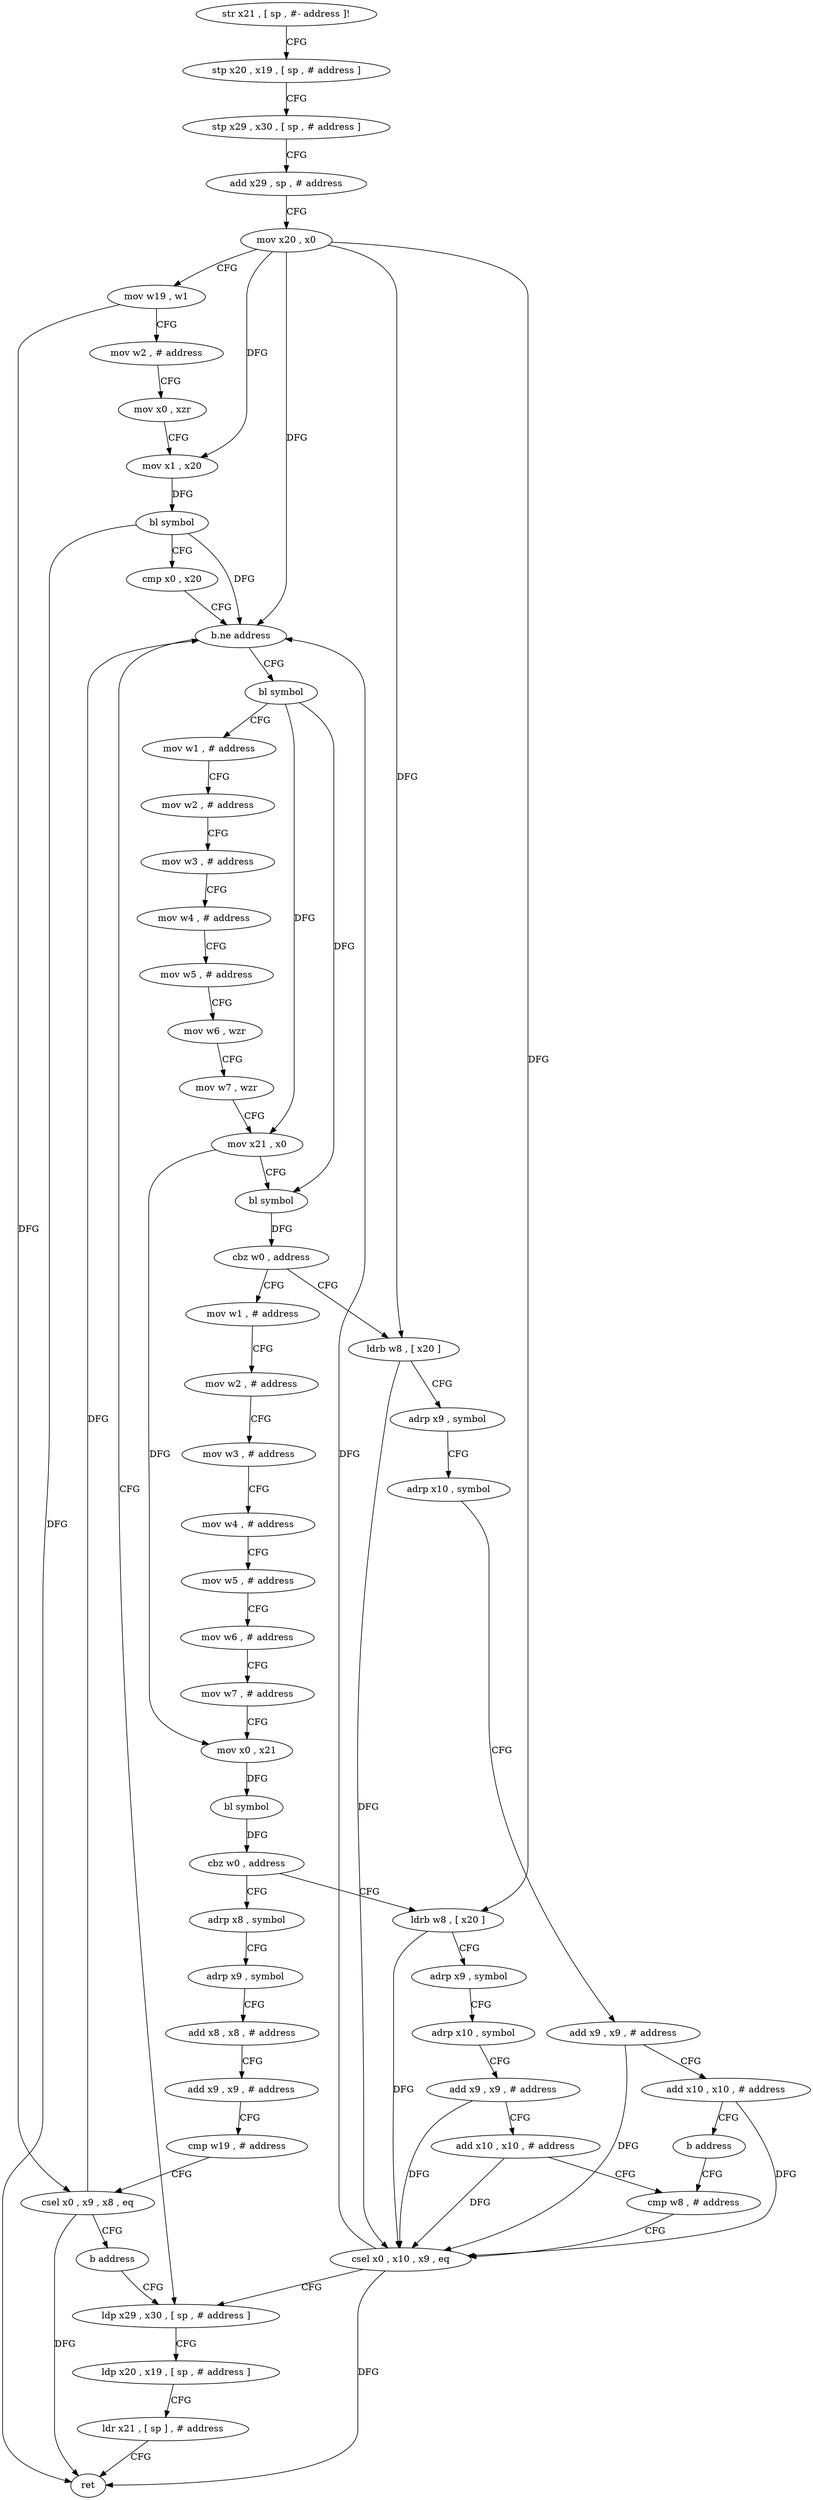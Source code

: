 digraph "func" {
"4211596" [label = "str x21 , [ sp , #- address ]!" ]
"4211600" [label = "stp x20 , x19 , [ sp , # address ]" ]
"4211604" [label = "stp x29 , x30 , [ sp , # address ]" ]
"4211608" [label = "add x29 , sp , # address" ]
"4211612" [label = "mov x20 , x0" ]
"4211616" [label = "mov w19 , w1" ]
"4211620" [label = "mov w2 , # address" ]
"4211624" [label = "mov x0 , xzr" ]
"4211628" [label = "mov x1 , x20" ]
"4211632" [label = "bl symbol" ]
"4211636" [label = "cmp x0 , x20" ]
"4211640" [label = "b.ne address" ]
"4211780" [label = "ldp x29 , x30 , [ sp , # address ]" ]
"4211644" [label = "bl symbol" ]
"4211784" [label = "ldp x20 , x19 , [ sp , # address ]" ]
"4211788" [label = "ldr x21 , [ sp ] , # address" ]
"4211792" [label = "ret" ]
"4211648" [label = "mov w1 , # address" ]
"4211652" [label = "mov w2 , # address" ]
"4211656" [label = "mov w3 , # address" ]
"4211660" [label = "mov w4 , # address" ]
"4211664" [label = "mov w5 , # address" ]
"4211668" [label = "mov w6 , wzr" ]
"4211672" [label = "mov w7 , wzr" ]
"4211676" [label = "mov x21 , x0" ]
"4211680" [label = "bl symbol" ]
"4211684" [label = "cbz w0 , address" ]
"4211712" [label = "mov w1 , # address" ]
"4211688" [label = "ldrb w8 , [ x20 ]" ]
"4211716" [label = "mov w2 , # address" ]
"4211720" [label = "mov w3 , # address" ]
"4211724" [label = "mov w4 , # address" ]
"4211728" [label = "mov w5 , # address" ]
"4211732" [label = "mov w6 , # address" ]
"4211736" [label = "mov w7 , # address" ]
"4211740" [label = "mov x0 , x21" ]
"4211744" [label = "bl symbol" ]
"4211748" [label = "cbz w0 , address" ]
"4211796" [label = "adrp x8 , symbol" ]
"4211752" [label = "ldrb w8 , [ x20 ]" ]
"4211692" [label = "adrp x9 , symbol" ]
"4211696" [label = "adrp x10 , symbol" ]
"4211700" [label = "add x9 , x9 , # address" ]
"4211704" [label = "add x10 , x10 , # address" ]
"4211708" [label = "b address" ]
"4211772" [label = "cmp w8 , # address" ]
"4211800" [label = "adrp x9 , symbol" ]
"4211804" [label = "add x8 , x8 , # address" ]
"4211808" [label = "add x9 , x9 , # address" ]
"4211812" [label = "cmp w19 , # address" ]
"4211816" [label = "csel x0 , x9 , x8 , eq" ]
"4211820" [label = "b address" ]
"4211756" [label = "adrp x9 , symbol" ]
"4211760" [label = "adrp x10 , symbol" ]
"4211764" [label = "add x9 , x9 , # address" ]
"4211768" [label = "add x10 , x10 , # address" ]
"4211776" [label = "csel x0 , x10 , x9 , eq" ]
"4211596" -> "4211600" [ label = "CFG" ]
"4211600" -> "4211604" [ label = "CFG" ]
"4211604" -> "4211608" [ label = "CFG" ]
"4211608" -> "4211612" [ label = "CFG" ]
"4211612" -> "4211616" [ label = "CFG" ]
"4211612" -> "4211628" [ label = "DFG" ]
"4211612" -> "4211640" [ label = "DFG" ]
"4211612" -> "4211688" [ label = "DFG" ]
"4211612" -> "4211752" [ label = "DFG" ]
"4211616" -> "4211620" [ label = "CFG" ]
"4211616" -> "4211816" [ label = "DFG" ]
"4211620" -> "4211624" [ label = "CFG" ]
"4211624" -> "4211628" [ label = "CFG" ]
"4211628" -> "4211632" [ label = "DFG" ]
"4211632" -> "4211636" [ label = "CFG" ]
"4211632" -> "4211640" [ label = "DFG" ]
"4211632" -> "4211792" [ label = "DFG" ]
"4211636" -> "4211640" [ label = "CFG" ]
"4211640" -> "4211780" [ label = "CFG" ]
"4211640" -> "4211644" [ label = "CFG" ]
"4211780" -> "4211784" [ label = "CFG" ]
"4211644" -> "4211648" [ label = "CFG" ]
"4211644" -> "4211676" [ label = "DFG" ]
"4211644" -> "4211680" [ label = "DFG" ]
"4211784" -> "4211788" [ label = "CFG" ]
"4211788" -> "4211792" [ label = "CFG" ]
"4211648" -> "4211652" [ label = "CFG" ]
"4211652" -> "4211656" [ label = "CFG" ]
"4211656" -> "4211660" [ label = "CFG" ]
"4211660" -> "4211664" [ label = "CFG" ]
"4211664" -> "4211668" [ label = "CFG" ]
"4211668" -> "4211672" [ label = "CFG" ]
"4211672" -> "4211676" [ label = "CFG" ]
"4211676" -> "4211680" [ label = "CFG" ]
"4211676" -> "4211740" [ label = "DFG" ]
"4211680" -> "4211684" [ label = "DFG" ]
"4211684" -> "4211712" [ label = "CFG" ]
"4211684" -> "4211688" [ label = "CFG" ]
"4211712" -> "4211716" [ label = "CFG" ]
"4211688" -> "4211692" [ label = "CFG" ]
"4211688" -> "4211776" [ label = "DFG" ]
"4211716" -> "4211720" [ label = "CFG" ]
"4211720" -> "4211724" [ label = "CFG" ]
"4211724" -> "4211728" [ label = "CFG" ]
"4211728" -> "4211732" [ label = "CFG" ]
"4211732" -> "4211736" [ label = "CFG" ]
"4211736" -> "4211740" [ label = "CFG" ]
"4211740" -> "4211744" [ label = "DFG" ]
"4211744" -> "4211748" [ label = "DFG" ]
"4211748" -> "4211796" [ label = "CFG" ]
"4211748" -> "4211752" [ label = "CFG" ]
"4211796" -> "4211800" [ label = "CFG" ]
"4211752" -> "4211756" [ label = "CFG" ]
"4211752" -> "4211776" [ label = "DFG" ]
"4211692" -> "4211696" [ label = "CFG" ]
"4211696" -> "4211700" [ label = "CFG" ]
"4211700" -> "4211704" [ label = "CFG" ]
"4211700" -> "4211776" [ label = "DFG" ]
"4211704" -> "4211708" [ label = "CFG" ]
"4211704" -> "4211776" [ label = "DFG" ]
"4211708" -> "4211772" [ label = "CFG" ]
"4211772" -> "4211776" [ label = "CFG" ]
"4211800" -> "4211804" [ label = "CFG" ]
"4211804" -> "4211808" [ label = "CFG" ]
"4211808" -> "4211812" [ label = "CFG" ]
"4211812" -> "4211816" [ label = "CFG" ]
"4211816" -> "4211820" [ label = "CFG" ]
"4211816" -> "4211640" [ label = "DFG" ]
"4211816" -> "4211792" [ label = "DFG" ]
"4211820" -> "4211780" [ label = "CFG" ]
"4211756" -> "4211760" [ label = "CFG" ]
"4211760" -> "4211764" [ label = "CFG" ]
"4211764" -> "4211768" [ label = "CFG" ]
"4211764" -> "4211776" [ label = "DFG" ]
"4211768" -> "4211772" [ label = "CFG" ]
"4211768" -> "4211776" [ label = "DFG" ]
"4211776" -> "4211780" [ label = "CFG" ]
"4211776" -> "4211640" [ label = "DFG" ]
"4211776" -> "4211792" [ label = "DFG" ]
}
